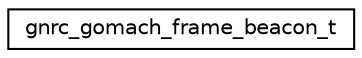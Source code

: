 digraph "Graphical Class Hierarchy"
{
 // LATEX_PDF_SIZE
  edge [fontname="Helvetica",fontsize="10",labelfontname="Helvetica",labelfontsize="10"];
  node [fontname="Helvetica",fontsize="10",shape=record];
  rankdir="LR";
  Node0 [label="gnrc_gomach_frame_beacon_t",height=0.2,width=0.4,color="black", fillcolor="white", style="filled",URL="$structgnrc__gomach__frame__beacon__t.html",tooltip="GoMacH Beacon frame."];
}
